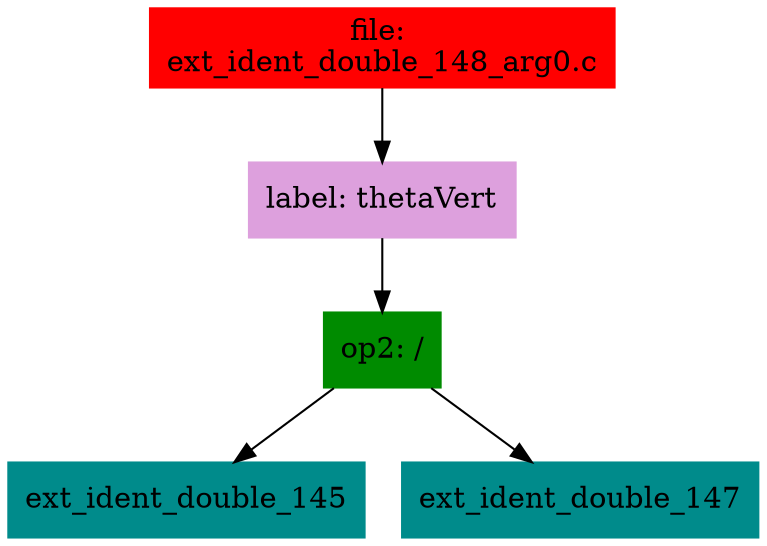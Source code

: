digraph G {
node [shape=box]

0 [label="file: 
ext_ident_double_148_arg0.c",color=red, style=filled]
1 [label="label: thetaVert",color=plum, style=filled]
0 -> 1
2 [label="op2: /",color=green4, style=filled]
1 -> 2
3 [label="ext_ident_double_145",color=cyan4, style=filled]
2 -> 3
148 [label="ext_ident_double_147",color=cyan4, style=filled]
2 -> 148


}

